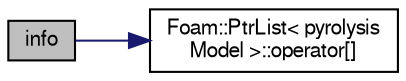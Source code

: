 digraph "info"
{
  bgcolor="transparent";
  edge [fontname="FreeSans",fontsize="10",labelfontname="FreeSans",labelfontsize="10"];
  node [fontname="FreeSans",fontsize="10",shape=record];
  rankdir="LR";
  Node683 [label="info",height=0.2,width=0.4,color="black", fillcolor="grey75", style="filled", fontcolor="black"];
  Node683 -> Node684 [color="midnightblue",fontsize="10",style="solid",fontname="FreeSans"];
  Node684 [label="Foam::PtrList\< pyrolysis\lModel \>::operator[]",height=0.2,width=0.4,color="black",URL="$a25914.html#a92eab3a97cd59afdf63a26b0a90642a9",tooltip="Return element const reference. "];
}
